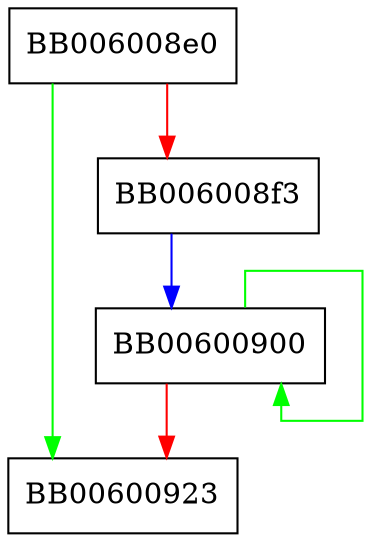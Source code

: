 digraph ossl_synchronize_rcu {
  node [shape="box"];
  graph [splines=ortho];
  BB006008e0 -> BB00600923 [color="green"];
  BB006008e0 -> BB006008f3 [color="red"];
  BB006008f3 -> BB00600900 [color="blue"];
  BB00600900 -> BB00600900 [color="green"];
  BB00600900 -> BB00600923 [color="red"];
}